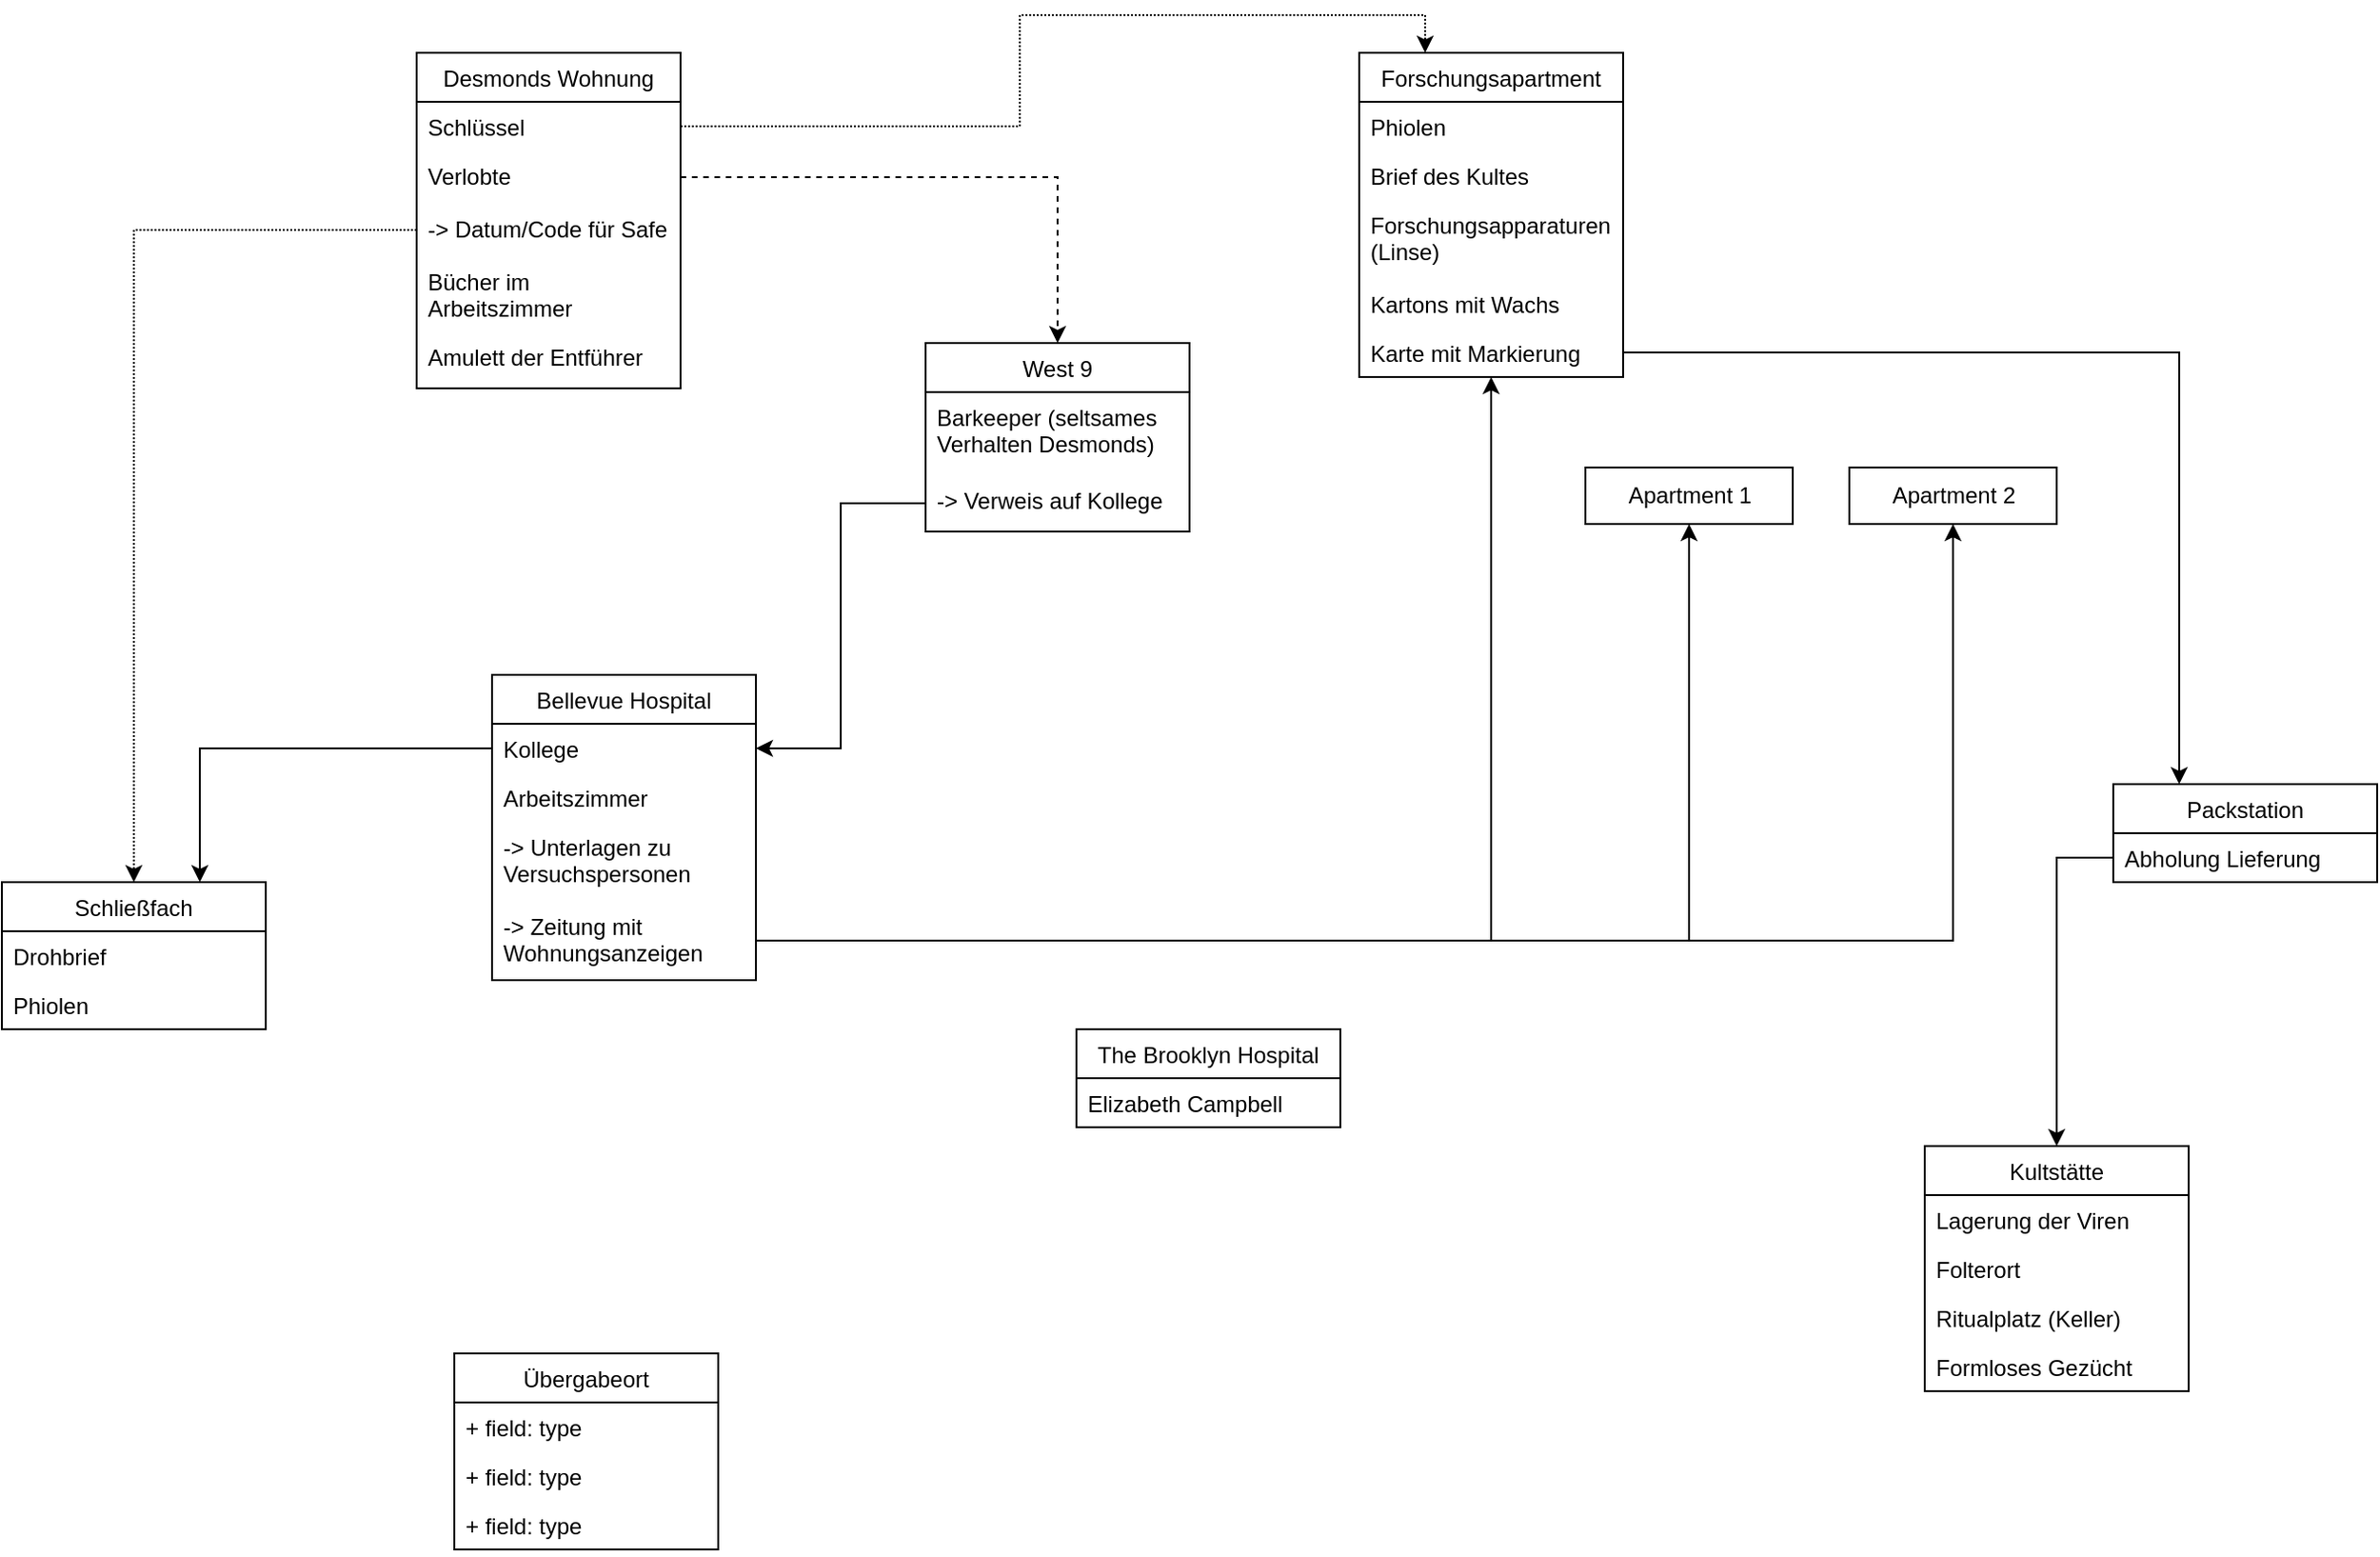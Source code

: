 <mxfile version="12.5.3" type="device"><diagram id="C5RBs43oDa-KdzZeNtuy" name="Page-1"><mxGraphModel dx="1835" dy="755" grid="1" gridSize="10" guides="1" tooltips="1" connect="1" arrows="1" fold="1" page="1" pageScale="1" pageWidth="827" pageHeight="1169" math="0" shadow="0"><root><mxCell id="WIyWlLk6GJQsqaUBKTNV-0"/><mxCell id="WIyWlLk6GJQsqaUBKTNV-1" parent="WIyWlLk6GJQsqaUBKTNV-0"/><mxCell id="Gv4YgLjHn7r7YIj3dcY0-4" value="Forschungsapartment" style="swimlane;fontStyle=0;childLayout=stackLayout;horizontal=1;startSize=26;fillColor=none;horizontalStack=0;resizeParent=1;resizeParentMax=0;resizeLast=0;collapsible=1;marginBottom=0;" parent="WIyWlLk6GJQsqaUBKTNV-1" vertex="1"><mxGeometry x="560" y="130" width="140" height="172" as="geometry"/></mxCell><mxCell id="Gv4YgLjHn7r7YIj3dcY0-6" value="Phiolen" style="text;strokeColor=none;fillColor=none;align=left;verticalAlign=top;spacingLeft=4;spacingRight=4;overflow=hidden;rotatable=0;points=[[0,0.5],[1,0.5]];portConstraint=eastwest;" parent="Gv4YgLjHn7r7YIj3dcY0-4" vertex="1"><mxGeometry y="26" width="140" height="26" as="geometry"/></mxCell><mxCell id="Gv4YgLjHn7r7YIj3dcY0-5" value="Brief des Kultes" style="text;strokeColor=none;fillColor=none;align=left;verticalAlign=top;spacingLeft=4;spacingRight=4;overflow=hidden;rotatable=0;points=[[0,0.5],[1,0.5]];portConstraint=eastwest;" parent="Gv4YgLjHn7r7YIj3dcY0-4" vertex="1"><mxGeometry y="52" width="140" height="26" as="geometry"/></mxCell><mxCell id="Gv4YgLjHn7r7YIj3dcY0-7" value="Forschungsapparaturen&#10;(Linse)" style="text;strokeColor=none;fillColor=none;align=left;verticalAlign=top;spacingLeft=4;spacingRight=4;overflow=hidden;rotatable=0;points=[[0,0.5],[1,0.5]];portConstraint=eastwest;" parent="Gv4YgLjHn7r7YIj3dcY0-4" vertex="1"><mxGeometry y="78" width="140" height="42" as="geometry"/></mxCell><mxCell id="Gv4YgLjHn7r7YIj3dcY0-14" value="Kartons mit Wachs" style="text;strokeColor=none;fillColor=none;align=left;verticalAlign=top;spacingLeft=4;spacingRight=4;overflow=hidden;rotatable=0;points=[[0,0.5],[1,0.5]];portConstraint=eastwest;" parent="Gv4YgLjHn7r7YIj3dcY0-4" vertex="1"><mxGeometry y="120" width="140" height="26" as="geometry"/></mxCell><mxCell id="xxPiGUW5v1Cq1hZBAN9w-2" value="Karte mit Markierung" style="text;strokeColor=none;fillColor=none;align=left;verticalAlign=top;spacingLeft=4;spacingRight=4;overflow=hidden;rotatable=0;points=[[0,0.5],[1,0.5]];portConstraint=eastwest;" vertex="1" parent="Gv4YgLjHn7r7YIj3dcY0-4"><mxGeometry y="146" width="140" height="26" as="geometry"/></mxCell><mxCell id="Gv4YgLjHn7r7YIj3dcY0-13" style="edgeStyle=orthogonalEdgeStyle;rounded=0;orthogonalLoop=1;jettySize=auto;html=1;exitX=1;exitY=0.5;exitDx=0;exitDy=0;entryX=0.25;entryY=0;entryDx=0;entryDy=0;dashed=1;dashPattern=1 1;" parent="WIyWlLk6GJQsqaUBKTNV-1" source="Gv4YgLjHn7r7YIj3dcY0-1" target="Gv4YgLjHn7r7YIj3dcY0-4" edge="1"><mxGeometry relative="1" as="geometry"/></mxCell><mxCell id="Gv4YgLjHn7r7YIj3dcY0-16" value="Bellevue Hospital" style="swimlane;fontStyle=0;childLayout=stackLayout;horizontal=1;startSize=26;fillColor=none;horizontalStack=0;resizeParent=1;resizeParentMax=0;resizeLast=0;collapsible=1;marginBottom=0;" parent="WIyWlLk6GJQsqaUBKTNV-1" vertex="1"><mxGeometry x="100" y="460" width="140" height="162" as="geometry"/></mxCell><mxCell id="Gv4YgLjHn7r7YIj3dcY0-17" value="Kollege" style="text;strokeColor=none;fillColor=none;align=left;verticalAlign=top;spacingLeft=4;spacingRight=4;overflow=hidden;rotatable=0;points=[[0,0.5],[1,0.5]];portConstraint=eastwest;" parent="Gv4YgLjHn7r7YIj3dcY0-16" vertex="1"><mxGeometry y="26" width="140" height="26" as="geometry"/></mxCell><mxCell id="Gv4YgLjHn7r7YIj3dcY0-18" value="Arbeitszimmer" style="text;strokeColor=none;fillColor=none;align=left;verticalAlign=top;spacingLeft=4;spacingRight=4;overflow=hidden;rotatable=0;points=[[0,0.5],[1,0.5]];portConstraint=eastwest;" parent="Gv4YgLjHn7r7YIj3dcY0-16" vertex="1"><mxGeometry y="52" width="140" height="26" as="geometry"/></mxCell><mxCell id="Gv4YgLjHn7r7YIj3dcY0-58" value="-&gt; Unterlagen zu&#10;Versuchspersonen" style="text;strokeColor=none;fillColor=none;align=left;verticalAlign=top;spacingLeft=4;spacingRight=4;overflow=hidden;rotatable=0;points=[[0,0.5],[1,0.5]];portConstraint=eastwest;" parent="Gv4YgLjHn7r7YIj3dcY0-16" vertex="1"><mxGeometry y="78" width="140" height="42" as="geometry"/></mxCell><mxCell id="Gv4YgLjHn7r7YIj3dcY0-56" value="-&gt; Zeitung mit &#10;Wohnungsanzeigen" style="text;strokeColor=none;fillColor=none;align=left;verticalAlign=top;spacingLeft=4;spacingRight=4;overflow=hidden;rotatable=0;points=[[0,0.5],[1,0.5]];portConstraint=eastwest;" parent="Gv4YgLjHn7r7YIj3dcY0-16" vertex="1"><mxGeometry y="120" width="140" height="42" as="geometry"/></mxCell><mxCell id="Gv4YgLjHn7r7YIj3dcY0-20" value="West 9" style="swimlane;fontStyle=0;childLayout=stackLayout;horizontal=1;startSize=26;fillColor=none;horizontalStack=0;resizeParent=1;resizeParentMax=0;resizeLast=0;collapsible=1;marginBottom=0;" parent="WIyWlLk6GJQsqaUBKTNV-1" vertex="1"><mxGeometry x="330" y="284" width="140" height="100" as="geometry"/></mxCell><mxCell id="Gv4YgLjHn7r7YIj3dcY0-21" value="Barkeeper (seltsames &#10;Verhalten Desmonds)" style="text;strokeColor=none;fillColor=none;align=left;verticalAlign=top;spacingLeft=4;spacingRight=4;overflow=hidden;rotatable=0;points=[[0,0.5],[1,0.5]];portConstraint=eastwest;" parent="Gv4YgLjHn7r7YIj3dcY0-20" vertex="1"><mxGeometry y="26" width="140" height="44" as="geometry"/></mxCell><mxCell id="Gv4YgLjHn7r7YIj3dcY0-60" value="-&gt; Verweis auf Kollege" style="text;strokeColor=none;fillColor=none;align=left;verticalAlign=top;spacingLeft=4;spacingRight=4;overflow=hidden;rotatable=0;points=[[0,0.5],[1,0.5]];portConstraint=eastwest;" parent="Gv4YgLjHn7r7YIj3dcY0-20" vertex="1"><mxGeometry y="70" width="140" height="30" as="geometry"/></mxCell><mxCell id="Gv4YgLjHn7r7YIj3dcY0-24" value="Packstation" style="swimlane;fontStyle=0;childLayout=stackLayout;horizontal=1;startSize=26;fillColor=none;horizontalStack=0;resizeParent=1;resizeParentMax=0;resizeLast=0;collapsible=1;marginBottom=0;" parent="WIyWlLk6GJQsqaUBKTNV-1" vertex="1"><mxGeometry x="960" y="518" width="140" height="52" as="geometry"/></mxCell><mxCell id="Gv4YgLjHn7r7YIj3dcY0-25" value="Abholung Lieferung" style="text;strokeColor=none;fillColor=none;align=left;verticalAlign=top;spacingLeft=4;spacingRight=4;overflow=hidden;rotatable=0;points=[[0,0.5],[1,0.5]];portConstraint=eastwest;" parent="Gv4YgLjHn7r7YIj3dcY0-24" vertex="1"><mxGeometry y="26" width="140" height="26" as="geometry"/></mxCell><mxCell id="Gv4YgLjHn7r7YIj3dcY0-28" value="Kultstätte" style="swimlane;fontStyle=0;childLayout=stackLayout;horizontal=1;startSize=26;fillColor=none;horizontalStack=0;resizeParent=1;resizeParentMax=0;resizeLast=0;collapsible=1;marginBottom=0;" parent="WIyWlLk6GJQsqaUBKTNV-1" vertex="1"><mxGeometry x="860" y="710" width="140" height="130" as="geometry"/></mxCell><mxCell id="Gv4YgLjHn7r7YIj3dcY0-29" value="Lagerung der Viren" style="text;strokeColor=none;fillColor=none;align=left;verticalAlign=top;spacingLeft=4;spacingRight=4;overflow=hidden;rotatable=0;points=[[0,0.5],[1,0.5]];portConstraint=eastwest;" parent="Gv4YgLjHn7r7YIj3dcY0-28" vertex="1"><mxGeometry y="26" width="140" height="26" as="geometry"/></mxCell><mxCell id="Gv4YgLjHn7r7YIj3dcY0-30" value="Folterort" style="text;strokeColor=none;fillColor=none;align=left;verticalAlign=top;spacingLeft=4;spacingRight=4;overflow=hidden;rotatable=0;points=[[0,0.5],[1,0.5]];portConstraint=eastwest;" parent="Gv4YgLjHn7r7YIj3dcY0-28" vertex="1"><mxGeometry y="52" width="140" height="26" as="geometry"/></mxCell><mxCell id="Gv4YgLjHn7r7YIj3dcY0-31" value="Ritualplatz (Keller)" style="text;strokeColor=none;fillColor=none;align=left;verticalAlign=top;spacingLeft=4;spacingRight=4;overflow=hidden;rotatable=0;points=[[0,0.5],[1,0.5]];portConstraint=eastwest;" parent="Gv4YgLjHn7r7YIj3dcY0-28" vertex="1"><mxGeometry y="78" width="140" height="26" as="geometry"/></mxCell><mxCell id="Gv4YgLjHn7r7YIj3dcY0-32" value="Formloses Gezücht" style="text;strokeColor=none;fillColor=none;align=left;verticalAlign=top;spacingLeft=4;spacingRight=4;overflow=hidden;rotatable=0;points=[[0,0.5],[1,0.5]];portConstraint=eastwest;" parent="Gv4YgLjHn7r7YIj3dcY0-28" vertex="1"><mxGeometry y="104" width="140" height="26" as="geometry"/></mxCell><mxCell id="Gv4YgLjHn7r7YIj3dcY0-34" value="The Brooklyn Hospital" style="swimlane;fontStyle=0;childLayout=stackLayout;horizontal=1;startSize=26;fillColor=none;horizontalStack=0;resizeParent=1;resizeParentMax=0;resizeLast=0;collapsible=1;marginBottom=0;" parent="WIyWlLk6GJQsqaUBKTNV-1" vertex="1"><mxGeometry x="410" y="648" width="140" height="52" as="geometry"/></mxCell><mxCell id="Gv4YgLjHn7r7YIj3dcY0-35" value="Elizabeth Campbell" style="text;strokeColor=none;fillColor=none;align=left;verticalAlign=top;spacingLeft=4;spacingRight=4;overflow=hidden;rotatable=0;points=[[0,0.5],[1,0.5]];portConstraint=eastwest;" parent="Gv4YgLjHn7r7YIj3dcY0-34" vertex="1"><mxGeometry y="26" width="140" height="26" as="geometry"/></mxCell><mxCell id="Gv4YgLjHn7r7YIj3dcY0-40" value="" style="group" parent="WIyWlLk6GJQsqaUBKTNV-1" vertex="1" connectable="0"><mxGeometry x="80" y="130" width="140" height="160" as="geometry"/></mxCell><mxCell id="Gv4YgLjHn7r7YIj3dcY0-42" value="" style="group" parent="Gv4YgLjHn7r7YIj3dcY0-40" vertex="1" connectable="0"><mxGeometry x="-20" width="140" height="160" as="geometry"/></mxCell><mxCell id="Gv4YgLjHn7r7YIj3dcY0-0" value="Desmonds Wohnung" style="swimlane;fontStyle=0;childLayout=stackLayout;horizontal=1;startSize=26;fillColor=none;horizontalStack=0;resizeParent=1;resizeParentMax=0;resizeLast=0;collapsible=1;marginBottom=0;" parent="Gv4YgLjHn7r7YIj3dcY0-42" vertex="1"><mxGeometry width="140" height="178" as="geometry"><mxRectangle x="20" y="20" width="90" height="26" as="alternateBounds"/></mxGeometry></mxCell><mxCell id="Gv4YgLjHn7r7YIj3dcY0-1" value="Schlüssel" style="text;strokeColor=none;fillColor=none;align=left;verticalAlign=top;spacingLeft=4;spacingRight=4;overflow=hidden;rotatable=0;points=[[0,0.5],[1,0.5]];portConstraint=eastwest;" parent="Gv4YgLjHn7r7YIj3dcY0-0" vertex="1"><mxGeometry y="26" width="140" height="26" as="geometry"/></mxCell><mxCell id="Gv4YgLjHn7r7YIj3dcY0-2" value="Verlobte" style="text;strokeColor=none;fillColor=none;align=left;verticalAlign=top;spacingLeft=4;spacingRight=4;overflow=hidden;rotatable=0;points=[[0,0.5],[1,0.5]];portConstraint=eastwest;" parent="Gv4YgLjHn7r7YIj3dcY0-0" vertex="1"><mxGeometry y="52" width="140" height="28" as="geometry"/></mxCell><mxCell id="Gv4YgLjHn7r7YIj3dcY0-53" value="-&gt; Datum/Code für Safe" style="text;strokeColor=none;fillColor=none;align=left;verticalAlign=top;spacingLeft=4;spacingRight=4;overflow=hidden;rotatable=0;points=[[0,0.5],[1,0.5]];portConstraint=eastwest;" parent="Gv4YgLjHn7r7YIj3dcY0-0" vertex="1"><mxGeometry y="80" width="140" height="28" as="geometry"/></mxCell><mxCell id="Gv4YgLjHn7r7YIj3dcY0-3" value="Bücher im &#10;Arbeitszimmer" style="text;strokeColor=none;fillColor=none;align=left;verticalAlign=top;spacingLeft=4;spacingRight=4;overflow=hidden;rotatable=0;points=[[0,0.5],[1,0.5]];portConstraint=eastwest;" parent="Gv4YgLjHn7r7YIj3dcY0-0" vertex="1"><mxGeometry y="108" width="140" height="40" as="geometry"/></mxCell><mxCell id="Gv4YgLjHn7r7YIj3dcY0-10" value="Amulett der Entführer" style="text;strokeColor=none;fillColor=none;align=left;verticalAlign=top;spacingLeft=4;spacingRight=4;overflow=hidden;rotatable=0;points=[[0,0.5],[1,0.5]];portConstraint=eastwest;" parent="Gv4YgLjHn7r7YIj3dcY0-0" vertex="1"><mxGeometry y="148" width="140" height="30" as="geometry"/></mxCell><mxCell id="Gv4YgLjHn7r7YIj3dcY0-45" value="Schließfach" style="swimlane;fontStyle=0;childLayout=stackLayout;horizontal=1;startSize=26;fillColor=none;horizontalStack=0;resizeParent=1;resizeParentMax=0;resizeLast=0;collapsible=1;marginBottom=0;" parent="WIyWlLk6GJQsqaUBKTNV-1" vertex="1"><mxGeometry x="-160" y="570" width="140" height="78" as="geometry"/></mxCell><mxCell id="Gv4YgLjHn7r7YIj3dcY0-47" value="Drohbrief" style="text;strokeColor=none;fillColor=none;align=left;verticalAlign=top;spacingLeft=4;spacingRight=4;overflow=hidden;rotatable=0;points=[[0,0.5],[1,0.5]];portConstraint=eastwest;" parent="Gv4YgLjHn7r7YIj3dcY0-45" vertex="1"><mxGeometry y="26" width="140" height="26" as="geometry"/></mxCell><mxCell id="Gv4YgLjHn7r7YIj3dcY0-46" value="Phiolen" style="text;strokeColor=none;fillColor=none;align=left;verticalAlign=top;spacingLeft=4;spacingRight=4;overflow=hidden;rotatable=0;points=[[0,0.5],[1,0.5]];portConstraint=eastwest;" parent="Gv4YgLjHn7r7YIj3dcY0-45" vertex="1"><mxGeometry y="52" width="140" height="26" as="geometry"/></mxCell><mxCell id="Gv4YgLjHn7r7YIj3dcY0-54" style="edgeStyle=orthogonalEdgeStyle;rounded=0;orthogonalLoop=1;jettySize=auto;html=1;exitX=1;exitY=0.5;exitDx=0;exitDy=0;dashed=1;" parent="WIyWlLk6GJQsqaUBKTNV-1" source="Gv4YgLjHn7r7YIj3dcY0-2" target="Gv4YgLjHn7r7YIj3dcY0-20" edge="1"><mxGeometry relative="1" as="geometry"/></mxCell><mxCell id="Gv4YgLjHn7r7YIj3dcY0-55" style="edgeStyle=orthogonalEdgeStyle;rounded=0;orthogonalLoop=1;jettySize=auto;html=1;exitX=0;exitY=0.5;exitDx=0;exitDy=0;entryX=0.5;entryY=0;entryDx=0;entryDy=0;dashed=1;dashPattern=1 1;" parent="WIyWlLk6GJQsqaUBKTNV-1" source="Gv4YgLjHn7r7YIj3dcY0-53" target="Gv4YgLjHn7r7YIj3dcY0-45" edge="1"><mxGeometry relative="1" as="geometry"/></mxCell><mxCell id="Gv4YgLjHn7r7YIj3dcY0-57" style="edgeStyle=orthogonalEdgeStyle;rounded=0;orthogonalLoop=1;jettySize=auto;html=1;exitX=1;exitY=0.5;exitDx=0;exitDy=0;" parent="WIyWlLk6GJQsqaUBKTNV-1" source="Gv4YgLjHn7r7YIj3dcY0-56" target="Gv4YgLjHn7r7YIj3dcY0-4" edge="1"><mxGeometry relative="1" as="geometry"/></mxCell><mxCell id="Gv4YgLjHn7r7YIj3dcY0-59" style="edgeStyle=orthogonalEdgeStyle;rounded=0;orthogonalLoop=1;jettySize=auto;html=1;exitX=0;exitY=0.5;exitDx=0;exitDy=0;entryX=0.75;entryY=0;entryDx=0;entryDy=0;" parent="WIyWlLk6GJQsqaUBKTNV-1" source="Gv4YgLjHn7r7YIj3dcY0-17" target="Gv4YgLjHn7r7YIj3dcY0-45" edge="1"><mxGeometry relative="1" as="geometry"/></mxCell><mxCell id="Gv4YgLjHn7r7YIj3dcY0-61" style="edgeStyle=orthogonalEdgeStyle;rounded=0;orthogonalLoop=1;jettySize=auto;html=1;exitX=0;exitY=0.5;exitDx=0;exitDy=0;entryX=1;entryY=0.5;entryDx=0;entryDy=0;" parent="WIyWlLk6GJQsqaUBKTNV-1" source="Gv4YgLjHn7r7YIj3dcY0-60" target="Gv4YgLjHn7r7YIj3dcY0-17" edge="1"><mxGeometry relative="1" as="geometry"/></mxCell><mxCell id="Gv4YgLjHn7r7YIj3dcY0-62" value="Übergabeort" style="swimlane;fontStyle=0;childLayout=stackLayout;horizontal=1;startSize=26;fillColor=none;horizontalStack=0;resizeParent=1;resizeParentMax=0;resizeLast=0;collapsible=1;marginBottom=0;" parent="WIyWlLk6GJQsqaUBKTNV-1" vertex="1"><mxGeometry x="80" y="820" width="140" height="104" as="geometry"/></mxCell><mxCell id="Gv4YgLjHn7r7YIj3dcY0-63" value="+ field: type" style="text;strokeColor=none;fillColor=none;align=left;verticalAlign=top;spacingLeft=4;spacingRight=4;overflow=hidden;rotatable=0;points=[[0,0.5],[1,0.5]];portConstraint=eastwest;" parent="Gv4YgLjHn7r7YIj3dcY0-62" vertex="1"><mxGeometry y="26" width="140" height="26" as="geometry"/></mxCell><mxCell id="Gv4YgLjHn7r7YIj3dcY0-64" value="+ field: type" style="text;strokeColor=none;fillColor=none;align=left;verticalAlign=top;spacingLeft=4;spacingRight=4;overflow=hidden;rotatable=0;points=[[0,0.5],[1,0.5]];portConstraint=eastwest;" parent="Gv4YgLjHn7r7YIj3dcY0-62" vertex="1"><mxGeometry y="52" width="140" height="26" as="geometry"/></mxCell><mxCell id="Gv4YgLjHn7r7YIj3dcY0-65" value="+ field: type" style="text;strokeColor=none;fillColor=none;align=left;verticalAlign=top;spacingLeft=4;spacingRight=4;overflow=hidden;rotatable=0;points=[[0,0.5],[1,0.5]];portConstraint=eastwest;" parent="Gv4YgLjHn7r7YIj3dcY0-62" vertex="1"><mxGeometry y="78" width="140" height="26" as="geometry"/></mxCell><mxCell id="Gv4YgLjHn7r7YIj3dcY0-74" value="Apartment 1" style="html=1;" parent="WIyWlLk6GJQsqaUBKTNV-1" vertex="1"><mxGeometry x="680" y="350" width="110" height="30" as="geometry"/></mxCell><mxCell id="Gv4YgLjHn7r7YIj3dcY0-75" value="Apartment 2" style="html=1;" parent="WIyWlLk6GJQsqaUBKTNV-1" vertex="1"><mxGeometry x="820" y="350" width="110" height="30" as="geometry"/></mxCell><mxCell id="Gv4YgLjHn7r7YIj3dcY0-76" style="edgeStyle=orthogonalEdgeStyle;rounded=0;orthogonalLoop=1;jettySize=auto;html=1;exitX=1;exitY=0.5;exitDx=0;exitDy=0;entryX=0.5;entryY=1;entryDx=0;entryDy=0;" parent="WIyWlLk6GJQsqaUBKTNV-1" source="Gv4YgLjHn7r7YIj3dcY0-56" target="Gv4YgLjHn7r7YIj3dcY0-75" edge="1"><mxGeometry relative="1" as="geometry"/></mxCell><mxCell id="Gv4YgLjHn7r7YIj3dcY0-77" style="edgeStyle=orthogonalEdgeStyle;rounded=0;orthogonalLoop=1;jettySize=auto;html=1;exitX=1;exitY=0.5;exitDx=0;exitDy=0;entryX=0.5;entryY=1;entryDx=0;entryDy=0;" parent="WIyWlLk6GJQsqaUBKTNV-1" source="Gv4YgLjHn7r7YIj3dcY0-56" target="Gv4YgLjHn7r7YIj3dcY0-74" edge="1"><mxGeometry relative="1" as="geometry"/></mxCell><mxCell id="xxPiGUW5v1Cq1hZBAN9w-5" style="edgeStyle=orthogonalEdgeStyle;rounded=0;orthogonalLoop=1;jettySize=auto;html=1;exitX=1;exitY=0.5;exitDx=0;exitDy=0;entryX=0.25;entryY=0;entryDx=0;entryDy=0;" edge="1" parent="WIyWlLk6GJQsqaUBKTNV-1" source="xxPiGUW5v1Cq1hZBAN9w-2" target="Gv4YgLjHn7r7YIj3dcY0-24"><mxGeometry relative="1" as="geometry"/></mxCell><mxCell id="xxPiGUW5v1Cq1hZBAN9w-6" style="edgeStyle=orthogonalEdgeStyle;rounded=0;orthogonalLoop=1;jettySize=auto;html=1;exitX=0;exitY=0.5;exitDx=0;exitDy=0;entryX=0.5;entryY=0;entryDx=0;entryDy=0;" edge="1" parent="WIyWlLk6GJQsqaUBKTNV-1" source="Gv4YgLjHn7r7YIj3dcY0-25" target="Gv4YgLjHn7r7YIj3dcY0-28"><mxGeometry relative="1" as="geometry"><mxPoint x="950" y="730" as="targetPoint"/></mxGeometry></mxCell></root></mxGraphModel></diagram></mxfile>